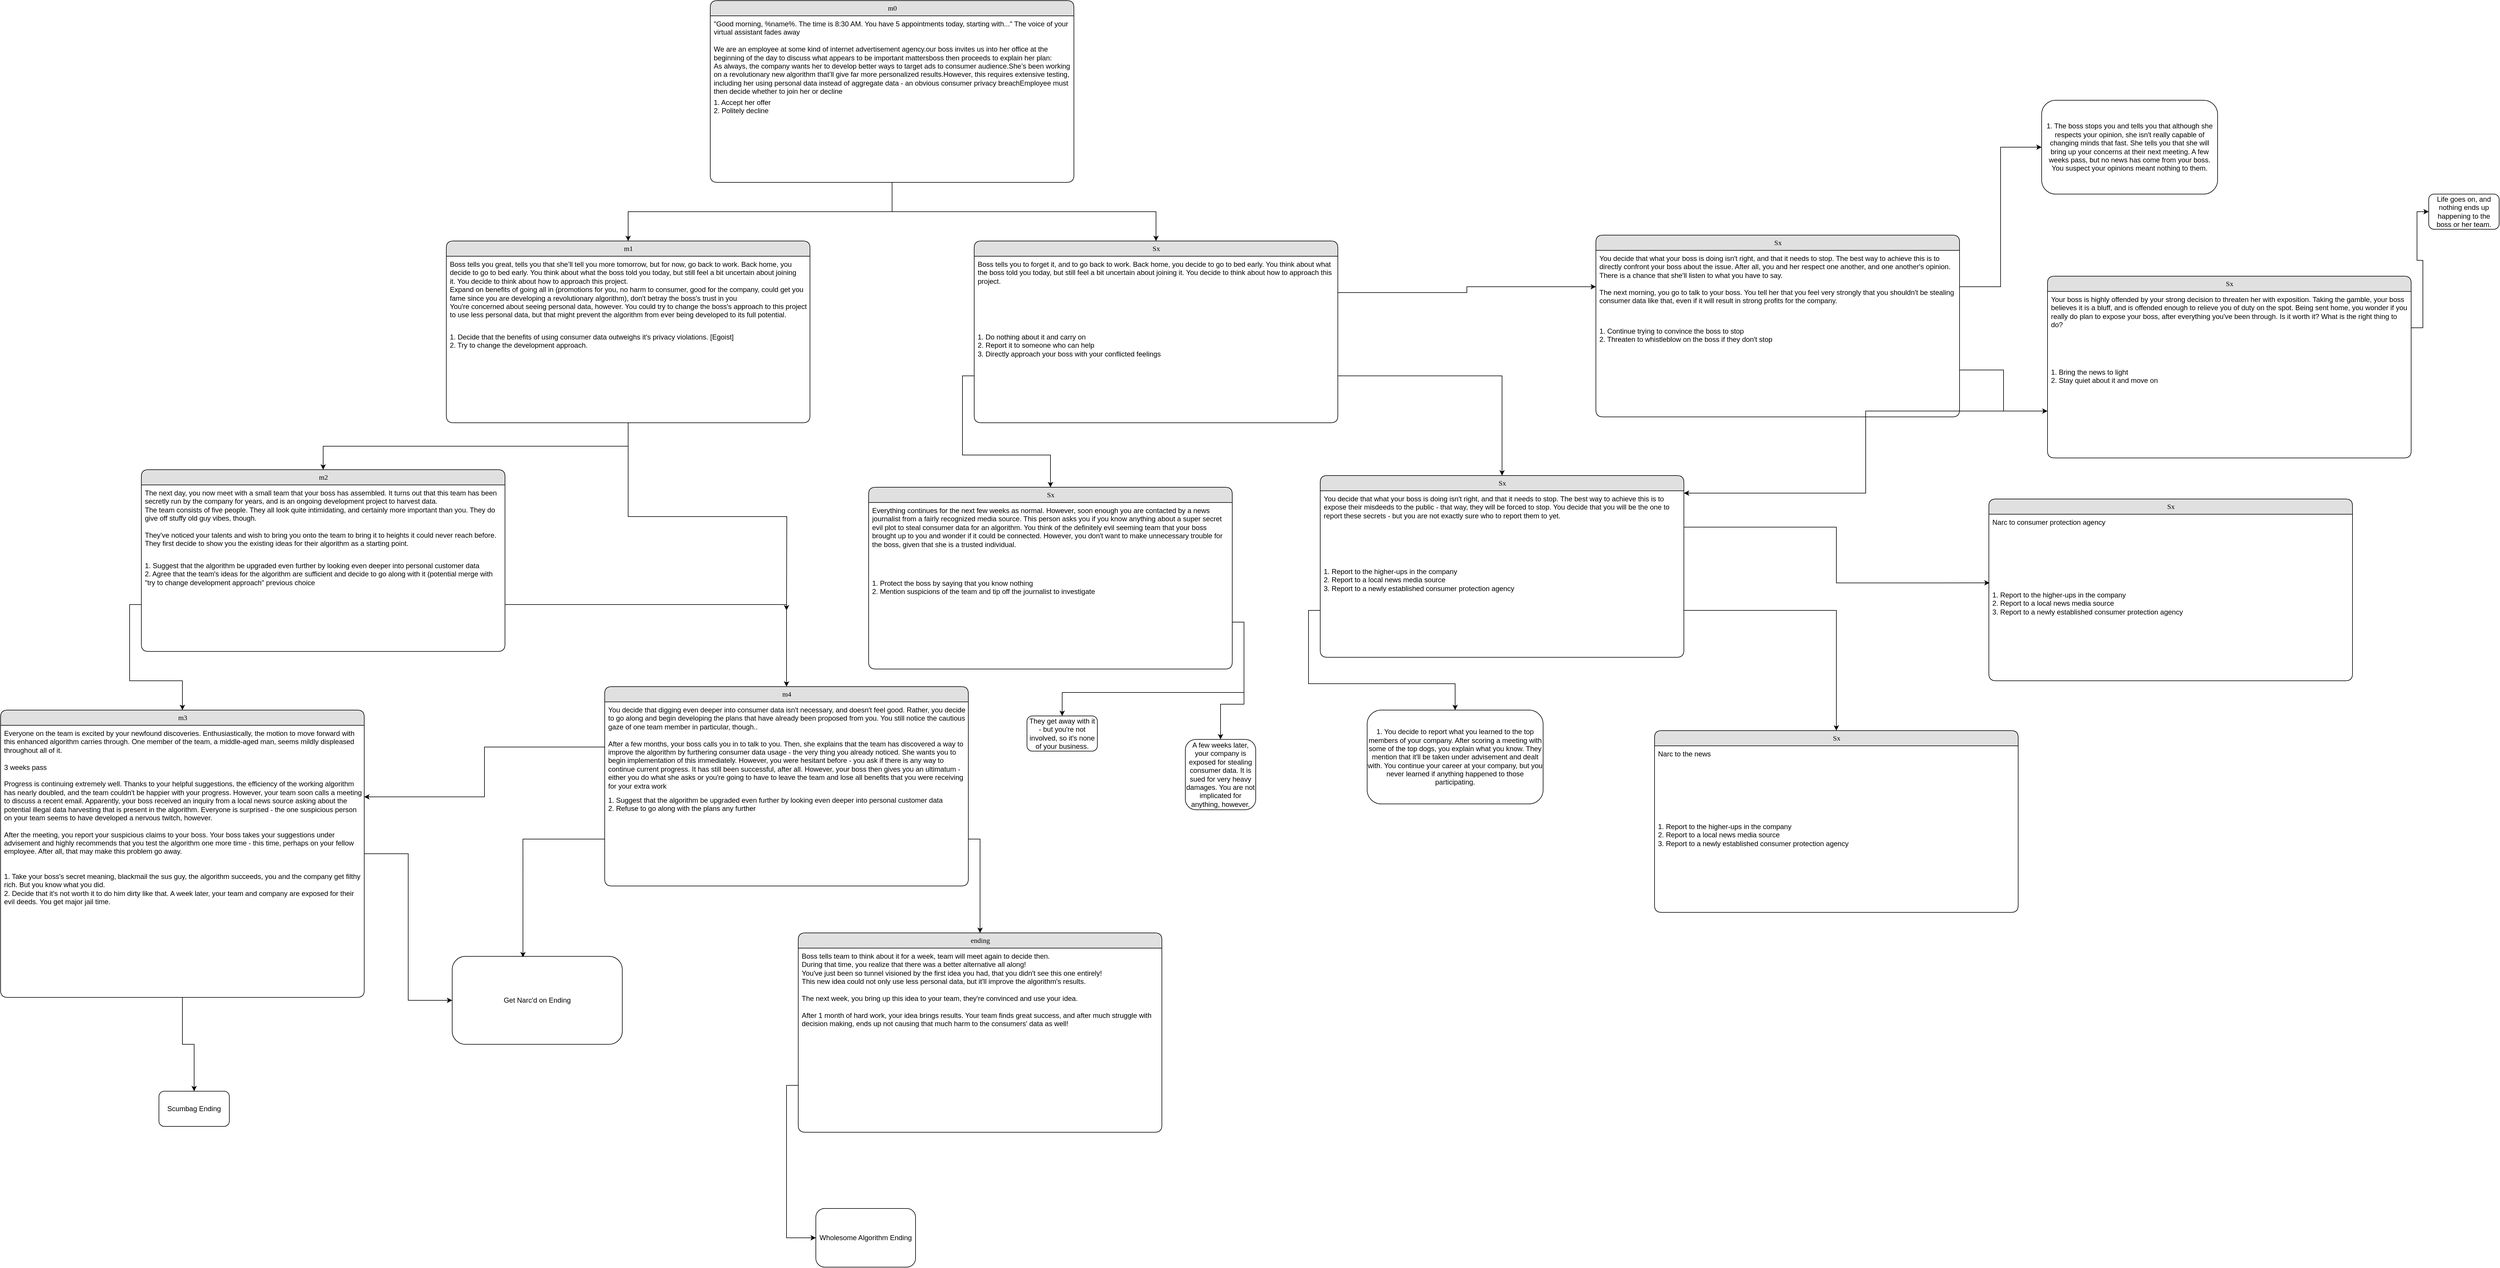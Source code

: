 <mxfile version="13.9.6" type="github">
  <diagram name="Page-1" id="b520641d-4fe3-3701-9064-5fc419738815">
    <mxGraphModel dx="2522" dy="772" grid="1" gridSize="10" guides="1" tooltips="1" connect="1" arrows="1" fold="1" page="1" pageScale="1" pageWidth="1100" pageHeight="850" background="#ffffff" math="0" shadow="0">
      <root>
        <mxCell id="0" />
        <mxCell id="1" parent="0" />
        <mxCell id="e9B-Smu1X89H_BTClJb--25" style="edgeStyle=orthogonalEdgeStyle;rounded=0;orthogonalLoop=1;jettySize=auto;html=1;" edge="1" parent="1" source="e9B-Smu1X89H_BTClJb--18" target="e9B-Smu1X89H_BTClJb--22">
          <mxGeometry relative="1" as="geometry" />
        </mxCell>
        <mxCell id="e9B-Smu1X89H_BTClJb--29" style="edgeStyle=orthogonalEdgeStyle;rounded=0;orthogonalLoop=1;jettySize=auto;html=1;" edge="1" parent="1" source="e9B-Smu1X89H_BTClJb--18" target="e9B-Smu1X89H_BTClJb--26">
          <mxGeometry relative="1" as="geometry" />
        </mxCell>
        <mxCell id="e9B-Smu1X89H_BTClJb--18" value="m0" style="swimlane;html=1;fontStyle=0;childLayout=stackLayout;horizontal=1;startSize=26;fillColor=#e0e0e0;horizontalStack=0;resizeParent=1;resizeLast=0;collapsible=1;marginBottom=0;swimlaneFillColor=#ffffff;align=center;rounded=1;shadow=0;comic=0;labelBackgroundColor=none;strokeWidth=1;fontFamily=Verdana;fontSize=12" parent="1" vertex="1">
          <mxGeometry x="130" y="30" width="620" height="310" as="geometry">
            <mxRectangle x="130" y="30" width="50" height="26" as="alternateBounds" />
          </mxGeometry>
        </mxCell>
        <mxCell id="e9B-Smu1X89H_BTClJb--19" value="&quot;Good morning, %name%. The time is 8:30 AM. You have 5 appointments today, starting with...&quot; The voice of your virtual assistant fades away &#xa;&#xa;We are an employee at some kind of internet advertisement agency.our boss invites us into her office at the beginning of the day to discuss what appears to be important mattersboss then proceeds to explain her plan:&#xa;As always, the company wants her to develop better ways to target ads to consumer audience.She’s been working on a revolutionary new algorithm that’ll give far more personalized results.However, this requires extensive testing, including her using personal data instead of aggregate data - an obvious consumer privacy breachEmployee must then decide whether to join her or decline" style="text;strokeColor=none;fillColor=none;spacingLeft=4;spacingRight=4;overflow=hidden;rotatable=0;points=[[0,0.5],[1,0.5]];portConstraint=eastwest;whiteSpace=wrap;verticalAlign=top;" parent="e9B-Smu1X89H_BTClJb--18" vertex="1">
          <mxGeometry y="26" width="620" height="134" as="geometry" />
        </mxCell>
        <mxCell id="e9B-Smu1X89H_BTClJb--21" value="1. Accept her offer&#xa;2. Politely decline" style="text;strokeColor=none;fillColor=none;spacingLeft=4;spacingRight=4;whiteSpace=wrap;overflow=hidden;rotatable=0;points=[[0,0.5],[1,0.5]];portConstraint=eastwest;" parent="e9B-Smu1X89H_BTClJb--18" vertex="1">
          <mxGeometry y="160" width="620" height="50" as="geometry" />
        </mxCell>
        <mxCell id="e9B-Smu1X89H_BTClJb--33" style="edgeStyle=orthogonalEdgeStyle;rounded=0;orthogonalLoop=1;jettySize=auto;html=1;" edge="1" parent="1" source="e9B-Smu1X89H_BTClJb--22" target="e9B-Smu1X89H_BTClJb--30">
          <mxGeometry relative="1" as="geometry" />
        </mxCell>
        <mxCell id="V5t-5OzrnSoj0Fzdp6cP-18" style="edgeStyle=orthogonalEdgeStyle;rounded=0;orthogonalLoop=1;jettySize=auto;html=1;" edge="1" parent="1" source="e9B-Smu1X89H_BTClJb--22">
          <mxGeometry relative="1" as="geometry">
            <mxPoint x="260" y="1070" as="targetPoint" />
          </mxGeometry>
        </mxCell>
        <mxCell id="e9B-Smu1X89H_BTClJb--22" value="m1" style="swimlane;html=1;fontStyle=0;childLayout=stackLayout;horizontal=1;startSize=26;fillColor=#e0e0e0;horizontalStack=0;resizeParent=1;resizeLast=0;collapsible=1;marginBottom=0;swimlaneFillColor=#ffffff;align=center;rounded=1;shadow=0;comic=0;labelBackgroundColor=none;strokeWidth=1;fontFamily=Verdana;fontSize=12" vertex="1" parent="1">
          <mxGeometry x="-320" y="440" width="620" height="310" as="geometry">
            <mxRectangle x="510" y="180" width="50" height="26" as="alternateBounds" />
          </mxGeometry>
        </mxCell>
        <mxCell id="e9B-Smu1X89H_BTClJb--23" value="Boss tells you great, tells you that she’ll tell you more tomorrow, but for now, go back to work. Back home, you decide to go to bed early. You think about what the boss told you today, but still feel a bit uncertain about joining it. You decide to think about how to approach this project.&#xa;Expand on benefits of going all in (promotions for you, no harm to consumer, good for the company, could get you fame since you are developing a revolutionary algorithm), don&#39;t betray the boss&#39;s trust in you&#xa;You&#39;re concerned about seeing personal data, however. You could try to change the boss&#39;s approach to this project to use less personal data, but that might prevent the algorithm from ever being developed to its full potential." style="text;strokeColor=none;fillColor=none;spacingLeft=4;spacingRight=4;overflow=hidden;rotatable=0;points=[[0,0.5],[1,0.5]];portConstraint=eastwest;whiteSpace=wrap;verticalAlign=top;" vertex="1" parent="e9B-Smu1X89H_BTClJb--22">
          <mxGeometry y="26" width="620" height="124" as="geometry" />
        </mxCell>
        <mxCell id="e9B-Smu1X89H_BTClJb--24" value="1. Decide that the benefits of using consumer data outweighs it&#39;s privacy violations. [Egoist]&#xa;2. Try to change the development approach." style="text;strokeColor=none;fillColor=none;spacingLeft=4;spacingRight=4;whiteSpace=wrap;overflow=hidden;rotatable=0;points=[[0,0.5],[1,0.5]];portConstraint=eastwest;" vertex="1" parent="e9B-Smu1X89H_BTClJb--22">
          <mxGeometry y="150" width="620" height="50" as="geometry" />
        </mxCell>
        <mxCell id="e9B-Smu1X89H_BTClJb--26" value="Sx" style="swimlane;html=1;fontStyle=0;childLayout=stackLayout;horizontal=1;startSize=26;fillColor=#e0e0e0;horizontalStack=0;resizeParent=1;resizeLast=0;collapsible=1;marginBottom=0;swimlaneFillColor=#ffffff;align=center;rounded=1;shadow=0;comic=0;labelBackgroundColor=none;strokeWidth=1;fontFamily=Verdana;fontSize=12" vertex="1" parent="1">
          <mxGeometry x="580" y="440" width="620" height="310" as="geometry">
            <mxRectangle x="510" y="180" width="50" height="26" as="alternateBounds" />
          </mxGeometry>
        </mxCell>
        <mxCell id="e9B-Smu1X89H_BTClJb--27" value="Boss tells you to forget it, and to go back to work. Back home, you decide to go to bed early. You think about what the boss told you today, but still feel a bit uncertain about joining it. You decide to think about how to approach this project." style="text;strokeColor=none;fillColor=none;spacingLeft=4;spacingRight=4;overflow=hidden;rotatable=0;points=[[0,0.5],[1,0.5]];portConstraint=eastwest;whiteSpace=wrap;verticalAlign=top;" vertex="1" parent="e9B-Smu1X89H_BTClJb--26">
          <mxGeometry y="26" width="620" height="124" as="geometry" />
        </mxCell>
        <mxCell id="e9B-Smu1X89H_BTClJb--28" value="1. Do nothing about it and carry on&#xa;2. Report it to someone who can help&#xa;3. Directly approach your boss with your conflicted feelings" style="text;strokeColor=none;fillColor=none;spacingLeft=4;spacingRight=4;whiteSpace=wrap;overflow=hidden;rotatable=0;points=[[0,0.5],[1,0.5]];portConstraint=eastwest;" vertex="1" parent="e9B-Smu1X89H_BTClJb--26">
          <mxGeometry y="150" width="620" height="160" as="geometry" />
        </mxCell>
        <mxCell id="e9B-Smu1X89H_BTClJb--30" value="m2" style="swimlane;html=1;fontStyle=0;childLayout=stackLayout;horizontal=1;startSize=26;fillColor=#e0e0e0;horizontalStack=0;resizeParent=1;resizeLast=0;collapsible=1;marginBottom=0;swimlaneFillColor=#ffffff;align=center;rounded=1;shadow=0;comic=0;labelBackgroundColor=none;strokeWidth=1;fontFamily=Verdana;fontSize=12" vertex="1" parent="1">
          <mxGeometry x="-840" y="830" width="620" height="310" as="geometry">
            <mxRectangle x="510" y="180" width="50" height="26" as="alternateBounds" />
          </mxGeometry>
        </mxCell>
        <mxCell id="e9B-Smu1X89H_BTClJb--31" value="The next day, you now meet with a small team that your boss has assembled. It turns out that this team has been secretly run by the company for years, and is an ongoing development project to harvest data. &#xa;The team consists of five people. They all look quite intimidating, and certainly more important than you. They do give off stuffy old guy vibes, though.&#xa;&#xa;They&#39;ve noticed your talents and wish to bring you onto the team to bring it to heights it could never reach before. They first decide to show you the existing ideas for their algorithm as a starting point.&#xa;&#xa;" style="text;strokeColor=none;fillColor=none;spacingLeft=4;spacingRight=4;overflow=hidden;rotatable=0;points=[[0,0.5],[1,0.5]];portConstraint=eastwest;whiteSpace=wrap;verticalAlign=top;" vertex="1" parent="e9B-Smu1X89H_BTClJb--30">
          <mxGeometry y="26" width="620" height="124" as="geometry" />
        </mxCell>
        <mxCell id="e9B-Smu1X89H_BTClJb--32" value="1. Suggest that the algorithm be upgraded even further by looking even deeper into personal customer data&#xa;2. Agree that the team&#39;s ideas for the algorithm are sufficient and decide to go along with it (potential merge with &quot;try to change development approach&quot; previous choice" style="text;strokeColor=none;fillColor=none;spacingLeft=4;spacingRight=4;whiteSpace=wrap;overflow=hidden;rotatable=0;points=[[0,0.5],[1,0.5]];portConstraint=eastwest;" vertex="1" parent="e9B-Smu1X89H_BTClJb--30">
          <mxGeometry y="150" width="620" height="160" as="geometry" />
        </mxCell>
        <mxCell id="V5t-5OzrnSoj0Fzdp6cP-26" style="edgeStyle=orthogonalEdgeStyle;rounded=0;orthogonalLoop=1;jettySize=auto;html=1;" edge="1" parent="1" source="V5t-5OzrnSoj0Fzdp6cP-7" target="V5t-5OzrnSoj0Fzdp6cP-25">
          <mxGeometry relative="1" as="geometry" />
        </mxCell>
        <mxCell id="V5t-5OzrnSoj0Fzdp6cP-29" style="edgeStyle=orthogonalEdgeStyle;rounded=0;orthogonalLoop=1;jettySize=auto;html=1;" edge="1" parent="1" source="V5t-5OzrnSoj0Fzdp6cP-7" target="V5t-5OzrnSoj0Fzdp6cP-28">
          <mxGeometry relative="1" as="geometry" />
        </mxCell>
        <mxCell id="V5t-5OzrnSoj0Fzdp6cP-7" value="m3" style="swimlane;html=1;fontStyle=0;childLayout=stackLayout;horizontal=1;startSize=26;fillColor=#e0e0e0;horizontalStack=0;resizeParent=1;resizeLast=0;collapsible=1;marginBottom=0;swimlaneFillColor=#ffffff;align=center;rounded=1;shadow=0;comic=0;labelBackgroundColor=none;strokeWidth=1;fontFamily=Verdana;fontSize=12" vertex="1" parent="1">
          <mxGeometry x="-1080" y="1240" width="620" height="490" as="geometry">
            <mxRectangle x="510" y="180" width="50" height="26" as="alternateBounds" />
          </mxGeometry>
        </mxCell>
        <mxCell id="V5t-5OzrnSoj0Fzdp6cP-8" value="Everyone on the team is excited by your newfound discoveries. Enthusiastically, the motion to move forward with this enhanced algorithm carries through. One member of the team, a middle-aged man, seems mildly displeased throughout all of it.&#xa;&#xa;3 weeks pass&#xa;&#xa;Progress is continuing extremely well. Thanks to your helpful suggestions, the efficiency of the working algorithm has nearly doubled, and the team couldn&#39;t be happier with your progress. However, your team soon calls a meeting to discuss a recent email. Apparently, your boss received an inquiry from a local news source asking about the potential illegal data harvesting that is present in the algorithm. Everyone is surprised - the one suspicious person on your team seems to have developed a nervous twitch, however.&#xa;&#xa;After the meeting, you report your suspicious claims to your boss. Your boss takes your suggestions under advisement and highly recommends that you test the algorithm one more time - this time, perhaps on your fellow employee. After all, that may make this problem go away." style="text;strokeColor=none;fillColor=none;spacingLeft=4;spacingRight=4;overflow=hidden;rotatable=0;points=[[0,0.5],[1,0.5]];portConstraint=eastwest;whiteSpace=wrap;verticalAlign=top;" vertex="1" parent="V5t-5OzrnSoj0Fzdp6cP-7">
          <mxGeometry y="26" width="620" height="244" as="geometry" />
        </mxCell>
        <mxCell id="V5t-5OzrnSoj0Fzdp6cP-9" value="1. Take your boss&#39;s secret meaning, blackmail the sus guy, the algorithm succeeds, you and the company get filthy rich. But you know what you did.&#xa;2. Decide that it&#39;s not worth it to do him dirty like that. A week later, your team and company are exposed for their evil deeds. You get major jail time." style="text;strokeColor=none;fillColor=none;spacingLeft=4;spacingRight=4;whiteSpace=wrap;overflow=hidden;rotatable=0;points=[[0,0.5],[1,0.5]];portConstraint=eastwest;" vertex="1" parent="V5t-5OzrnSoj0Fzdp6cP-7">
          <mxGeometry y="270" width="620" height="170" as="geometry" />
        </mxCell>
        <mxCell id="V5t-5OzrnSoj0Fzdp6cP-10" value="m4" style="swimlane;html=1;fontStyle=0;childLayout=stackLayout;horizontal=1;startSize=26;fillColor=#e0e0e0;horizontalStack=0;resizeParent=1;resizeLast=0;collapsible=1;marginBottom=0;swimlaneFillColor=#ffffff;align=center;rounded=1;shadow=0;comic=0;labelBackgroundColor=none;strokeWidth=1;fontFamily=Verdana;fontSize=12" vertex="1" parent="1">
          <mxGeometry x="-50" y="1200" width="620" height="340" as="geometry">
            <mxRectangle x="510" y="180" width="50" height="26" as="alternateBounds" />
          </mxGeometry>
        </mxCell>
        <mxCell id="V5t-5OzrnSoj0Fzdp6cP-11" value="You decide that digging even deeper into consumer data isn&#39;t necessary, and doesn&#39;t feel good. Rather, you decide to go along and begin developing the plans that have already been proposed from you. You still notice the cautious gaze of one team member in particular, though..&#xa;&#xa;After a few months, your boss calls you in to talk to you. Then, she explains that the team has discovered a way to improve the algorithm by furthering consumer data usage - the very thing you already noticed. She wants you to begin implementation of this immediately. However, you were hesitant before - you ask if there is any way to continue current progress. It has still been successful, after all. However, your boss then gives you an ultimatum - either you do what she asks or you&#39;re going to have to leave the team and lose all benefits that you were receiving for your extra work" style="text;strokeColor=none;fillColor=none;spacingLeft=4;spacingRight=4;overflow=hidden;rotatable=0;points=[[0,0.5],[1,0.5]];portConstraint=eastwest;whiteSpace=wrap;verticalAlign=top;" vertex="1" parent="V5t-5OzrnSoj0Fzdp6cP-10">
          <mxGeometry y="26" width="620" height="154" as="geometry" />
        </mxCell>
        <mxCell id="V5t-5OzrnSoj0Fzdp6cP-12" value="1. Suggest that the algorithm be upgraded even further by looking even deeper into personal customer data&#xa;2. Refuse to go along with the plans any further " style="text;strokeColor=none;fillColor=none;spacingLeft=4;spacingRight=4;whiteSpace=wrap;overflow=hidden;rotatable=0;points=[[0,0.5],[1,0.5]];portConstraint=eastwest;" vertex="1" parent="V5t-5OzrnSoj0Fzdp6cP-10">
          <mxGeometry y="180" width="620" height="160" as="geometry" />
        </mxCell>
        <mxCell id="V5t-5OzrnSoj0Fzdp6cP-14" style="edgeStyle=orthogonalEdgeStyle;rounded=0;orthogonalLoop=1;jettySize=auto;html=1;exitX=1;exitY=0.5;exitDx=0;exitDy=0;entryX=0.5;entryY=0;entryDx=0;entryDy=0;" edge="1" parent="1" source="e9B-Smu1X89H_BTClJb--32" target="V5t-5OzrnSoj0Fzdp6cP-10">
          <mxGeometry relative="1" as="geometry" />
        </mxCell>
        <mxCell id="V5t-5OzrnSoj0Fzdp6cP-23" style="edgeStyle=orthogonalEdgeStyle;rounded=0;orthogonalLoop=1;jettySize=auto;html=1;" edge="1" parent="1" source="V5t-5OzrnSoj0Fzdp6cP-11" target="V5t-5OzrnSoj0Fzdp6cP-8">
          <mxGeometry relative="1" as="geometry" />
        </mxCell>
        <mxCell id="V5t-5OzrnSoj0Fzdp6cP-24" style="edgeStyle=orthogonalEdgeStyle;rounded=0;orthogonalLoop=1;jettySize=auto;html=1;entryX=0.5;entryY=0;entryDx=0;entryDy=0;" edge="1" parent="1" source="e9B-Smu1X89H_BTClJb--32" target="V5t-5OzrnSoj0Fzdp6cP-7">
          <mxGeometry relative="1" as="geometry" />
        </mxCell>
        <mxCell id="V5t-5OzrnSoj0Fzdp6cP-25" value="Get Narc&#39;d on Ending" style="rounded=1;whiteSpace=wrap;html=1;" vertex="1" parent="1">
          <mxGeometry x="-310" y="1660" width="290" height="150" as="geometry" />
        </mxCell>
        <mxCell id="V5t-5OzrnSoj0Fzdp6cP-27" style="edgeStyle=orthogonalEdgeStyle;rounded=0;orthogonalLoop=1;jettySize=auto;html=1;entryX=0.416;entryY=0.011;entryDx=0;entryDy=0;entryPerimeter=0;" edge="1" parent="1" source="V5t-5OzrnSoj0Fzdp6cP-12" target="V5t-5OzrnSoj0Fzdp6cP-25">
          <mxGeometry relative="1" as="geometry" />
        </mxCell>
        <mxCell id="V5t-5OzrnSoj0Fzdp6cP-28" value="Scumbag Ending" style="rounded=1;whiteSpace=wrap;html=1;" vertex="1" parent="1">
          <mxGeometry x="-810" y="1890" width="120" height="60" as="geometry" />
        </mxCell>
        <mxCell id="V5t-5OzrnSoj0Fzdp6cP-32" value="ending" style="swimlane;html=1;fontStyle=0;childLayout=stackLayout;horizontal=1;startSize=26;fillColor=#e0e0e0;horizontalStack=0;resizeParent=1;resizeLast=0;collapsible=1;marginBottom=0;swimlaneFillColor=#ffffff;align=center;rounded=1;shadow=0;comic=0;labelBackgroundColor=none;strokeWidth=1;fontFamily=Verdana;fontSize=12" vertex="1" parent="1">
          <mxGeometry x="280" y="1620" width="620" height="340" as="geometry">
            <mxRectangle x="510" y="180" width="50" height="26" as="alternateBounds" />
          </mxGeometry>
        </mxCell>
        <mxCell id="V5t-5OzrnSoj0Fzdp6cP-33" value="Boss tells team to think about it for a week, team will meet again to decide then. &#xa;During that time, you realize that there was a better alternative all along!&#xa;You&#39;ve just been so tunnel visioned by the first idea you had, that you didn&#39;t see this one entirely!&#xa;This new idea could not only use less personal data, but it&#39;ll improve the algorithm&#39;s results.&#xa;&#xa;The next week, you bring up this idea to your team, they&#39;re convinced and use your idea. &#xa;&#xa;After 1 month of hard work, your idea brings results. Your team finds great success, and after much struggle with decision making, ends up not causing that much harm to the consumers&#39; data as well!" style="text;strokeColor=none;fillColor=none;spacingLeft=4;spacingRight=4;overflow=hidden;rotatable=0;points=[[0,0.5],[1,0.5]];portConstraint=eastwest;whiteSpace=wrap;verticalAlign=top;" vertex="1" parent="V5t-5OzrnSoj0Fzdp6cP-32">
          <mxGeometry y="26" width="620" height="154" as="geometry" />
        </mxCell>
        <mxCell id="V5t-5OzrnSoj0Fzdp6cP-35" value="Wholesome Algorithm Ending" style="rounded=1;whiteSpace=wrap;html=1;" vertex="1" parent="1">
          <mxGeometry x="310" y="2090" width="170" height="100" as="geometry" />
        </mxCell>
        <mxCell id="V5t-5OzrnSoj0Fzdp6cP-36" style="edgeStyle=orthogonalEdgeStyle;rounded=0;orthogonalLoop=1;jettySize=auto;html=1;" edge="1" parent="1" target="V5t-5OzrnSoj0Fzdp6cP-35">
          <mxGeometry relative="1" as="geometry">
            <mxPoint x="280" y="1880.059" as="sourcePoint" />
            <Array as="points">
              <mxPoint x="260" y="1880" />
              <mxPoint x="260" y="2140" />
            </Array>
          </mxGeometry>
        </mxCell>
        <mxCell id="V5t-5OzrnSoj0Fzdp6cP-37" style="edgeStyle=orthogonalEdgeStyle;rounded=0;orthogonalLoop=1;jettySize=auto;html=1;entryX=0.5;entryY=0;entryDx=0;entryDy=0;" edge="1" parent="1" source="V5t-5OzrnSoj0Fzdp6cP-12" target="V5t-5OzrnSoj0Fzdp6cP-32">
          <mxGeometry relative="1" as="geometry" />
        </mxCell>
        <mxCell id="V5t-5OzrnSoj0Fzdp6cP-38" value="Sx" style="swimlane;html=1;fontStyle=0;childLayout=stackLayout;horizontal=1;startSize=26;fillColor=#e0e0e0;horizontalStack=0;resizeParent=1;resizeLast=0;collapsible=1;marginBottom=0;swimlaneFillColor=#ffffff;align=center;rounded=1;shadow=0;comic=0;labelBackgroundColor=none;strokeWidth=1;fontFamily=Verdana;fontSize=12" vertex="1" parent="1">
          <mxGeometry x="400" y="860" width="620" height="310" as="geometry">
            <mxRectangle x="510" y="180" width="50" height="26" as="alternateBounds" />
          </mxGeometry>
        </mxCell>
        <mxCell id="V5t-5OzrnSoj0Fzdp6cP-39" value="Everything continues for the next few weeks as normal. However, soon enough you are contacted by a news journalist from a fairly recognized media source. This person asks you if you know anything about a super secret evil plot to steal consumer data for an algorithm. You think of the definitely evil seeming team that your boss brought up to you and wonder if it could be connected. However, you don&#39;t want to make unnecessary trouble for the boss, given that she is a trusted individual." style="text;strokeColor=none;fillColor=none;spacingLeft=4;spacingRight=4;overflow=hidden;rotatable=0;points=[[0,0.5],[1,0.5]];portConstraint=eastwest;whiteSpace=wrap;verticalAlign=top;" vertex="1" parent="V5t-5OzrnSoj0Fzdp6cP-38">
          <mxGeometry y="26" width="620" height="124" as="geometry" />
        </mxCell>
        <mxCell id="V5t-5OzrnSoj0Fzdp6cP-40" value="1. Protect the boss by saying that you know nothing&#xa;2. Mention suspicions of the team and tip off the journalist to investigate" style="text;strokeColor=none;fillColor=none;spacingLeft=4;spacingRight=4;whiteSpace=wrap;overflow=hidden;rotatable=0;points=[[0,0.5],[1,0.5]];portConstraint=eastwest;" vertex="1" parent="V5t-5OzrnSoj0Fzdp6cP-38">
          <mxGeometry y="150" width="620" height="160" as="geometry" />
        </mxCell>
        <mxCell id="V5t-5OzrnSoj0Fzdp6cP-41" style="edgeStyle=orthogonalEdgeStyle;rounded=0;orthogonalLoop=1;jettySize=auto;html=1;entryX=0.5;entryY=0;entryDx=0;entryDy=0;" edge="1" parent="1" source="e9B-Smu1X89H_BTClJb--28" target="V5t-5OzrnSoj0Fzdp6cP-38">
          <mxGeometry relative="1" as="geometry" />
        </mxCell>
        <mxCell id="ORPxbONJtoW9aJd18paX-4" value="They get away with it - but you&#39;re not involved, so it&#39;s none of your business." style="rounded=1;whiteSpace=wrap;html=1;" vertex="1" parent="1">
          <mxGeometry x="670" y="1250" width="120" height="60" as="geometry" />
        </mxCell>
        <mxCell id="ORPxbONJtoW9aJd18paX-5" style="edgeStyle=orthogonalEdgeStyle;rounded=0;orthogonalLoop=1;jettySize=auto;html=1;entryX=0.5;entryY=0;entryDx=0;entryDy=0;" edge="1" parent="1" source="V5t-5OzrnSoj0Fzdp6cP-40" target="ORPxbONJtoW9aJd18paX-4">
          <mxGeometry relative="1" as="geometry" />
        </mxCell>
        <mxCell id="ORPxbONJtoW9aJd18paX-6" value="A few weeks later, your company is exposed for stealing consumer data. It is sued for very heavy damages. You are not implicated for anything, however." style="rounded=1;whiteSpace=wrap;html=1;" vertex="1" parent="1">
          <mxGeometry x="940" y="1290" width="120" height="120" as="geometry" />
        </mxCell>
        <mxCell id="ORPxbONJtoW9aJd18paX-7" style="edgeStyle=orthogonalEdgeStyle;rounded=0;orthogonalLoop=1;jettySize=auto;html=1;" edge="1" parent="1" source="V5t-5OzrnSoj0Fzdp6cP-40" target="ORPxbONJtoW9aJd18paX-6">
          <mxGeometry relative="1" as="geometry" />
        </mxCell>
        <mxCell id="ORPxbONJtoW9aJd18paX-8" value="Sx" style="swimlane;html=1;fontStyle=0;childLayout=stackLayout;horizontal=1;startSize=26;fillColor=#e0e0e0;horizontalStack=0;resizeParent=1;resizeLast=0;collapsible=1;marginBottom=0;swimlaneFillColor=#ffffff;align=center;rounded=1;shadow=0;comic=0;labelBackgroundColor=none;strokeWidth=1;fontFamily=Verdana;fontSize=12" vertex="1" parent="1">
          <mxGeometry x="1170" y="840" width="620" height="310" as="geometry">
            <mxRectangle x="510" y="180" width="50" height="26" as="alternateBounds" />
          </mxGeometry>
        </mxCell>
        <mxCell id="ORPxbONJtoW9aJd18paX-9" value="You decide that what your boss is doing isn&#39;t right, and that it needs to stop. The best way to achieve this is to expose their misdeeds to the public - that way, they will be forced to stop. You decide that you will be the one to report these secrets - but you are not exactly sure who to report them to yet." style="text;strokeColor=none;fillColor=none;spacingLeft=4;spacingRight=4;overflow=hidden;rotatable=0;points=[[0,0.5],[1,0.5]];portConstraint=eastwest;whiteSpace=wrap;verticalAlign=top;" vertex="1" parent="ORPxbONJtoW9aJd18paX-8">
          <mxGeometry y="26" width="620" height="124" as="geometry" />
        </mxCell>
        <mxCell id="ORPxbONJtoW9aJd18paX-10" value="1. Report to the higher-ups in the company&#xa;2. Report to a local news media source&#xa;3. Report to a newly established consumer protection agency" style="text;strokeColor=none;fillColor=none;spacingLeft=4;spacingRight=4;whiteSpace=wrap;overflow=hidden;rotatable=0;points=[[0,0.5],[1,0.5]];portConstraint=eastwest;" vertex="1" parent="ORPxbONJtoW9aJd18paX-8">
          <mxGeometry y="150" width="620" height="160" as="geometry" />
        </mxCell>
        <mxCell id="ORPxbONJtoW9aJd18paX-11" value="Sx" style="swimlane;html=1;fontStyle=0;childLayout=stackLayout;horizontal=1;startSize=26;fillColor=#e0e0e0;horizontalStack=0;resizeParent=1;resizeLast=0;collapsible=1;marginBottom=0;swimlaneFillColor=#ffffff;align=center;rounded=1;shadow=0;comic=0;labelBackgroundColor=none;strokeWidth=1;fontFamily=Verdana;fontSize=12" vertex="1" parent="1">
          <mxGeometry x="1640" y="430" width="620" height="310" as="geometry">
            <mxRectangle x="510" y="180" width="50" height="26" as="alternateBounds" />
          </mxGeometry>
        </mxCell>
        <mxCell id="ORPxbONJtoW9aJd18paX-12" value="You decide that what your boss is doing isn&#39;t right, and that it needs to stop. The best way to achieve this is to directly confront your boss about the issue. After all, you and her respect one another, and one another&#39;s opinion. There is a chance that she&#39;ll listen to what you have to say.&#xa;&#xa;The next morning, you go to talk to your boss. You tell her that you feel very strongly that you shouldn&#39;t be stealing consumer data like that, even if it will result in strong profits for the company." style="text;strokeColor=none;fillColor=none;spacingLeft=4;spacingRight=4;overflow=hidden;rotatable=0;points=[[0,0.5],[1,0.5]];portConstraint=eastwest;whiteSpace=wrap;verticalAlign=top;" vertex="1" parent="ORPxbONJtoW9aJd18paX-11">
          <mxGeometry y="26" width="620" height="124" as="geometry" />
        </mxCell>
        <mxCell id="ORPxbONJtoW9aJd18paX-13" value="1. Continue trying to convince the boss to stop&#xa;2. Threaten to whistleblow on the boss if they don&#39;t stop" style="text;strokeColor=none;fillColor=none;spacingLeft=4;spacingRight=4;whiteSpace=wrap;overflow=hidden;rotatable=0;points=[[0,0.5],[1,0.5]];portConstraint=eastwest;" vertex="1" parent="ORPxbONJtoW9aJd18paX-11">
          <mxGeometry y="150" width="620" height="160" as="geometry" />
        </mxCell>
        <mxCell id="ORPxbONJtoW9aJd18paX-14" style="edgeStyle=orthogonalEdgeStyle;rounded=0;orthogonalLoop=1;jettySize=auto;html=1;entryX=0.5;entryY=0;entryDx=0;entryDy=0;" edge="1" parent="1" source="e9B-Smu1X89H_BTClJb--28" target="ORPxbONJtoW9aJd18paX-8">
          <mxGeometry relative="1" as="geometry" />
        </mxCell>
        <mxCell id="ORPxbONJtoW9aJd18paX-15" style="edgeStyle=orthogonalEdgeStyle;rounded=0;orthogonalLoop=1;jettySize=auto;html=1;" edge="1" parent="1" source="e9B-Smu1X89H_BTClJb--27" target="ORPxbONJtoW9aJd18paX-12">
          <mxGeometry relative="1" as="geometry" />
        </mxCell>
        <mxCell id="ORPxbONJtoW9aJd18paX-16" value="1. You decide to report what you learned to the top members of your company. After scoring a meeting with some of the top dogs, you explain what you know. They mention that it&#39;ll be taken under advisement and dealt with. You continue your career at your company, but you never learned if anything happened to those participating." style="rounded=1;whiteSpace=wrap;html=1;" vertex="1" parent="1">
          <mxGeometry x="1250" y="1240" width="300" height="160" as="geometry" />
        </mxCell>
        <mxCell id="ORPxbONJtoW9aJd18paX-17" style="edgeStyle=orthogonalEdgeStyle;rounded=0;orthogonalLoop=1;jettySize=auto;html=1;" edge="1" parent="1" source="ORPxbONJtoW9aJd18paX-10" target="ORPxbONJtoW9aJd18paX-16">
          <mxGeometry relative="1" as="geometry" />
        </mxCell>
        <mxCell id="ORPxbONJtoW9aJd18paX-18" value="Sx" style="swimlane;html=1;fontStyle=0;childLayout=stackLayout;horizontal=1;startSize=26;fillColor=#e0e0e0;horizontalStack=0;resizeParent=1;resizeLast=0;collapsible=1;marginBottom=0;swimlaneFillColor=#ffffff;align=center;rounded=1;shadow=0;comic=0;labelBackgroundColor=none;strokeWidth=1;fontFamily=Verdana;fontSize=12" vertex="1" parent="1">
          <mxGeometry x="1740" y="1275" width="620" height="310" as="geometry">
            <mxRectangle x="510" y="180" width="50" height="26" as="alternateBounds" />
          </mxGeometry>
        </mxCell>
        <mxCell id="ORPxbONJtoW9aJd18paX-19" value="Narc to the news" style="text;strokeColor=none;fillColor=none;spacingLeft=4;spacingRight=4;overflow=hidden;rotatable=0;points=[[0,0.5],[1,0.5]];portConstraint=eastwest;whiteSpace=wrap;verticalAlign=top;" vertex="1" parent="ORPxbONJtoW9aJd18paX-18">
          <mxGeometry y="26" width="620" height="124" as="geometry" />
        </mxCell>
        <mxCell id="ORPxbONJtoW9aJd18paX-20" value="1. Report to the higher-ups in the company&#xa;2. Report to a local news media source&#xa;3. Report to a newly established consumer protection agency" style="text;strokeColor=none;fillColor=none;spacingLeft=4;spacingRight=4;whiteSpace=wrap;overflow=hidden;rotatable=0;points=[[0,0.5],[1,0.5]];portConstraint=eastwest;" vertex="1" parent="ORPxbONJtoW9aJd18paX-18">
          <mxGeometry y="150" width="620" height="160" as="geometry" />
        </mxCell>
        <mxCell id="ORPxbONJtoW9aJd18paX-21" style="edgeStyle=orthogonalEdgeStyle;rounded=0;orthogonalLoop=1;jettySize=auto;html=1;entryX=0.5;entryY=0;entryDx=0;entryDy=0;" edge="1" parent="1" source="ORPxbONJtoW9aJd18paX-10" target="ORPxbONJtoW9aJd18paX-18">
          <mxGeometry relative="1" as="geometry" />
        </mxCell>
        <mxCell id="ORPxbONJtoW9aJd18paX-22" value="Sx" style="swimlane;html=1;fontStyle=0;childLayout=stackLayout;horizontal=1;startSize=26;fillColor=#e0e0e0;horizontalStack=0;resizeParent=1;resizeLast=0;collapsible=1;marginBottom=0;swimlaneFillColor=#ffffff;align=center;rounded=1;shadow=0;comic=0;labelBackgroundColor=none;strokeWidth=1;fontFamily=Verdana;fontSize=12" vertex="1" parent="1">
          <mxGeometry x="2310" y="880" width="620" height="310" as="geometry">
            <mxRectangle x="510" y="180" width="50" height="26" as="alternateBounds" />
          </mxGeometry>
        </mxCell>
        <mxCell id="ORPxbONJtoW9aJd18paX-23" value="Narc to consumer protection agency" style="text;strokeColor=none;fillColor=none;spacingLeft=4;spacingRight=4;overflow=hidden;rotatable=0;points=[[0,0.5],[1,0.5]];portConstraint=eastwest;whiteSpace=wrap;verticalAlign=top;" vertex="1" parent="ORPxbONJtoW9aJd18paX-22">
          <mxGeometry y="26" width="620" height="124" as="geometry" />
        </mxCell>
        <mxCell id="ORPxbONJtoW9aJd18paX-24" value="1. Report to the higher-ups in the company&#xa;2. Report to a local news media source&#xa;3. Report to a newly established consumer protection agency" style="text;strokeColor=none;fillColor=none;spacingLeft=4;spacingRight=4;whiteSpace=wrap;overflow=hidden;rotatable=0;points=[[0,0.5],[1,0.5]];portConstraint=eastwest;" vertex="1" parent="ORPxbONJtoW9aJd18paX-22">
          <mxGeometry y="150" width="620" height="160" as="geometry" />
        </mxCell>
        <mxCell id="ORPxbONJtoW9aJd18paX-25" style="edgeStyle=orthogonalEdgeStyle;rounded=0;orthogonalLoop=1;jettySize=auto;html=1;entryX=0.002;entryY=0.944;entryDx=0;entryDy=0;entryPerimeter=0;" edge="1" parent="1" source="ORPxbONJtoW9aJd18paX-9" target="ORPxbONJtoW9aJd18paX-23">
          <mxGeometry relative="1" as="geometry" />
        </mxCell>
        <mxCell id="ORPxbONJtoW9aJd18paX-29" value="Sx" style="swimlane;html=1;fontStyle=0;childLayout=stackLayout;horizontal=1;startSize=26;fillColor=#e0e0e0;horizontalStack=0;resizeParent=1;resizeLast=0;collapsible=1;marginBottom=0;swimlaneFillColor=#ffffff;align=center;rounded=1;shadow=0;comic=0;labelBackgroundColor=none;strokeWidth=1;fontFamily=Verdana;fontSize=12" vertex="1" parent="1">
          <mxGeometry x="2410" y="500" width="620" height="310" as="geometry">
            <mxRectangle x="510" y="180" width="50" height="26" as="alternateBounds" />
          </mxGeometry>
        </mxCell>
        <mxCell id="ORPxbONJtoW9aJd18paX-30" value="Your boss is highly offended by your strong decision to threaten her with exposition. Taking the gamble, your boss believes it is a bluff, and is offended enough to relieve you of duty on the spot. Being sent home, you wonder if you really do plan to expose your boss, after everything you&#39;ve been through. Is it worth it? What is the right thing to do?" style="text;strokeColor=none;fillColor=none;spacingLeft=4;spacingRight=4;overflow=hidden;rotatable=0;points=[[0,0.5],[1,0.5]];portConstraint=eastwest;whiteSpace=wrap;verticalAlign=top;" vertex="1" parent="ORPxbONJtoW9aJd18paX-29">
          <mxGeometry y="26" width="620" height="124" as="geometry" />
        </mxCell>
        <mxCell id="ORPxbONJtoW9aJd18paX-31" value="1. Bring the news to light&#xa;2. Stay quiet about it and move on" style="text;strokeColor=none;fillColor=none;spacingLeft=4;spacingRight=4;whiteSpace=wrap;overflow=hidden;rotatable=0;points=[[0,0.5],[1,0.5]];portConstraint=eastwest;" vertex="1" parent="ORPxbONJtoW9aJd18paX-29">
          <mxGeometry y="150" width="620" height="160" as="geometry" />
        </mxCell>
        <mxCell id="ORPxbONJtoW9aJd18paX-32" style="edgeStyle=orthogonalEdgeStyle;rounded=0;orthogonalLoop=1;jettySize=auto;html=1;" edge="1" parent="1" source="ORPxbONJtoW9aJd18paX-13" target="ORPxbONJtoW9aJd18paX-31">
          <mxGeometry relative="1" as="geometry" />
        </mxCell>
        <mxCell id="ORPxbONJtoW9aJd18paX-34" value="1. The boss stops you and tells you that although she respects your opinion, she isn&#39;t really capable of changing minds that fast. She tells you that she will bring up your concerns at their next meeting. A few weeks pass, but no news has come from your boss. You suspect your opinions meant nothing to them." style="rounded=1;whiteSpace=wrap;html=1;" vertex="1" parent="1">
          <mxGeometry x="2400" y="200" width="300" height="160" as="geometry" />
        </mxCell>
        <mxCell id="ORPxbONJtoW9aJd18paX-35" style="edgeStyle=orthogonalEdgeStyle;rounded=0;orthogonalLoop=1;jettySize=auto;html=1;entryX=0;entryY=0.5;entryDx=0;entryDy=0;" edge="1" parent="1" source="ORPxbONJtoW9aJd18paX-12" target="ORPxbONJtoW9aJd18paX-34">
          <mxGeometry relative="1" as="geometry" />
        </mxCell>
        <mxCell id="ORPxbONJtoW9aJd18paX-36" style="edgeStyle=orthogonalEdgeStyle;rounded=0;orthogonalLoop=1;jettySize=auto;html=1;entryX=1;entryY=0.032;entryDx=0;entryDy=0;entryPerimeter=0;" edge="1" parent="1" source="ORPxbONJtoW9aJd18paX-31" target="ORPxbONJtoW9aJd18paX-9">
          <mxGeometry relative="1" as="geometry" />
        </mxCell>
        <mxCell id="ORPxbONJtoW9aJd18paX-37" value="Life goes on, and nothing ends up happening to the boss or her team." style="rounded=1;whiteSpace=wrap;html=1;" vertex="1" parent="1">
          <mxGeometry x="3060" y="360" width="120" height="60" as="geometry" />
        </mxCell>
        <mxCell id="ORPxbONJtoW9aJd18paX-38" style="edgeStyle=orthogonalEdgeStyle;rounded=0;orthogonalLoop=1;jettySize=auto;html=1;entryX=0;entryY=0.5;entryDx=0;entryDy=0;" edge="1" parent="1" source="ORPxbONJtoW9aJd18paX-30" target="ORPxbONJtoW9aJd18paX-37">
          <mxGeometry relative="1" as="geometry" />
        </mxCell>
      </root>
    </mxGraphModel>
  </diagram>
</mxfile>
